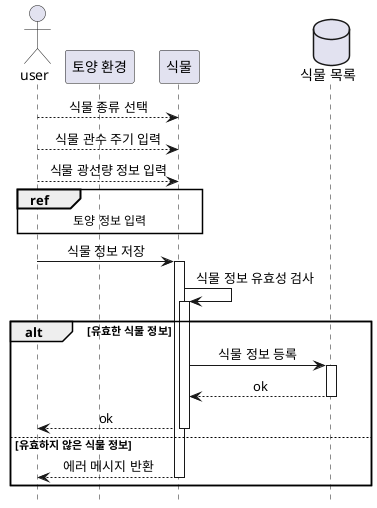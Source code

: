 @startuml

skinparam sequenceMessageAlign center
hide footbox
'생명선 자동 생성
autoactivate on 

actor "user" as user
participant "토양 환경" as soil
participant "식물" as pi
database "식물 목록" as pdb

user --> pi : 식물 종류 선택
user --> pi : 식물 관수 주기 입력
user --> pi : 식물 광선량 정보 입력
ref over user, soil, pi : 토양 정보 입력

user -> pi : 식물 정보 저장

pi -> pi : 식물 정보 유효성 검사
alt 유효한 식물 정보
    pi -> pdb : 식물 정보 등록
    pdb --> pi : ok
    pi --> user : ok 

else 유효하지 않은 식물 정보
    pi --> user : 에러 메시지 반환

end

    


@enduml